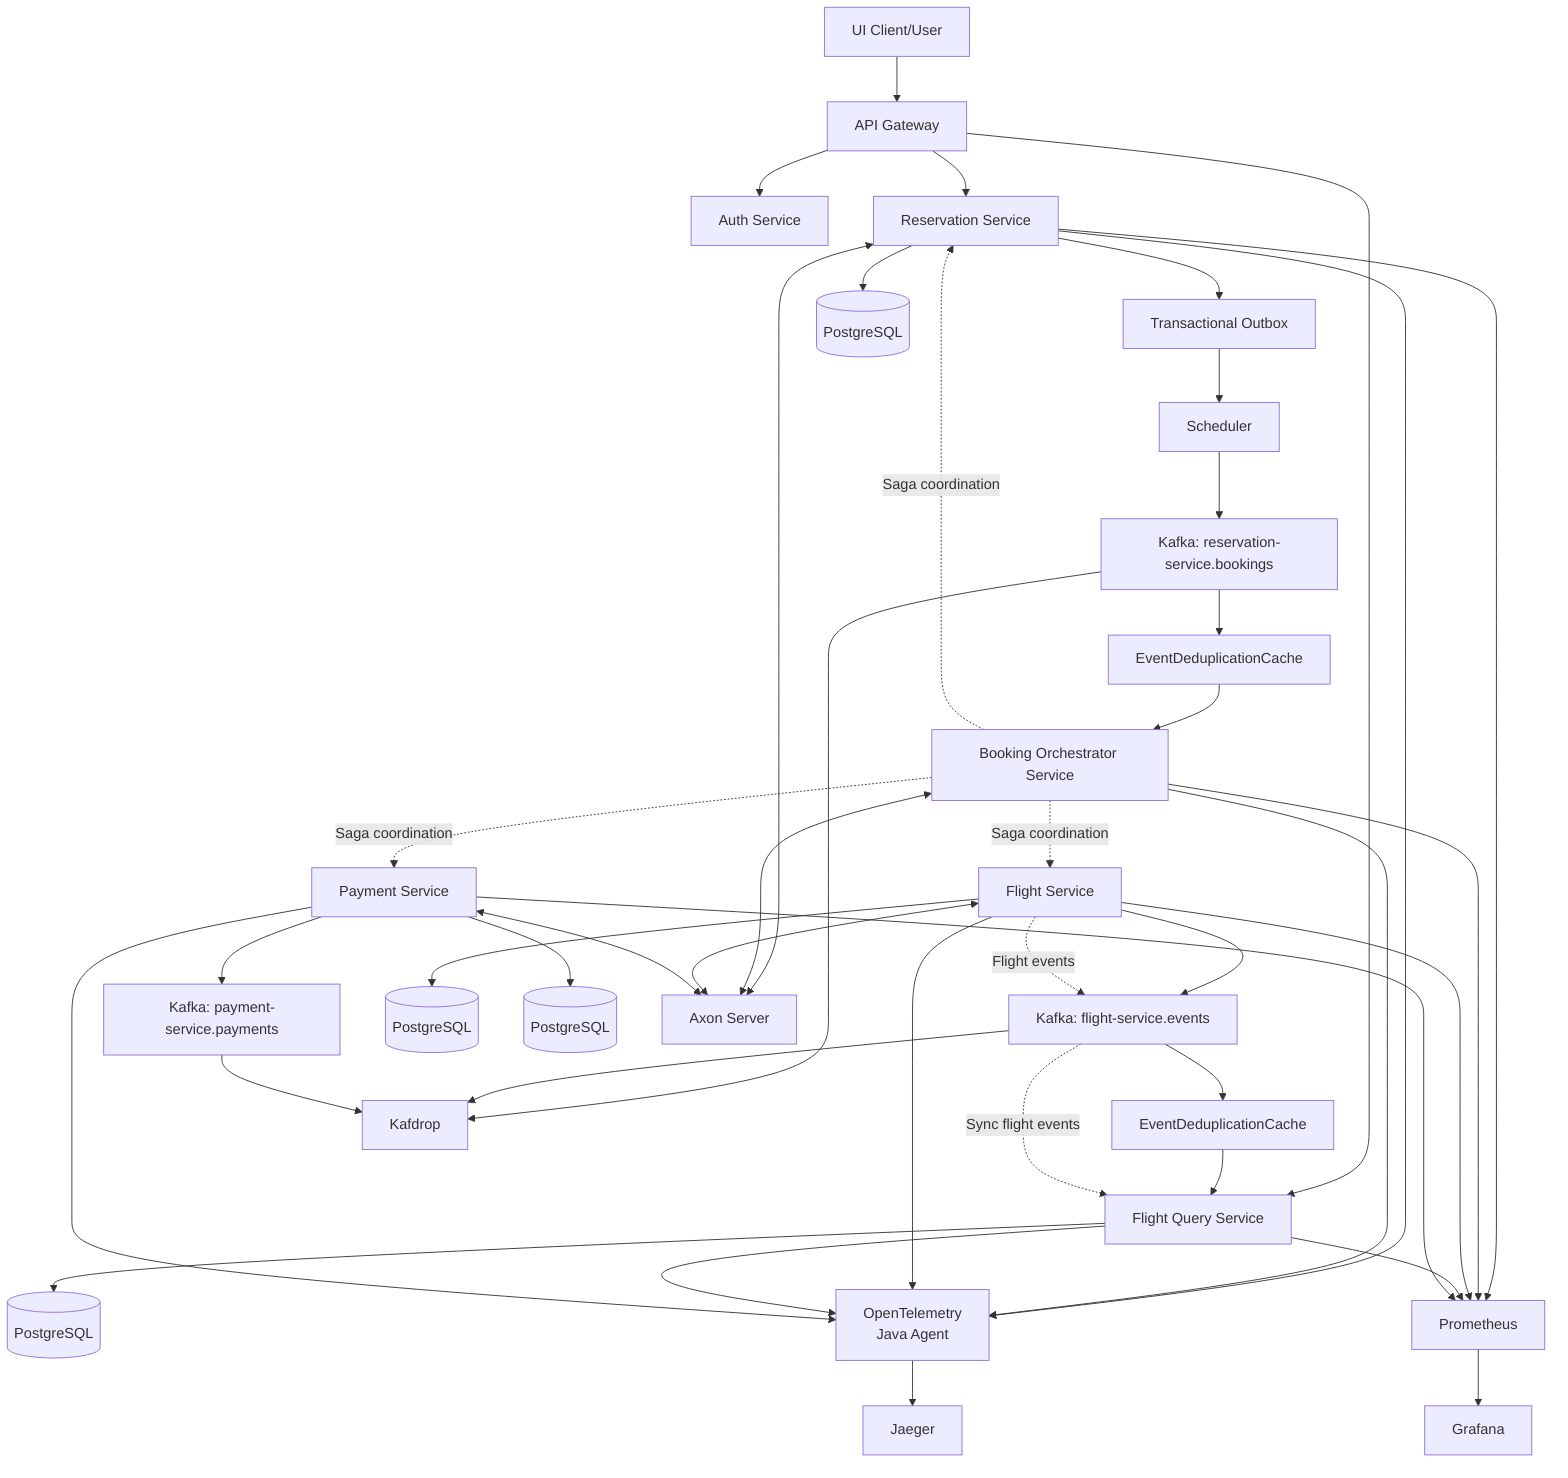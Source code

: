 graph TD
UI[UI Client/User] --> GW[API Gateway]

GW --> AUTH[Auth Service]
GW --> RES[Reservation Service]
GW --> FQ[Flight Query Service]

RES --> TOB[Transactional Outbox]
TOB --> SCH[Scheduler]

SCH --> KAFKA_RES_TOPIC[Kafka: reservation-service.bookings]
KAFKA_RES_TOPIC --> EDC1[EventDeduplicationCache]
EDC1 --> ORC[Booking Orchestrator Service]

%%ORC --> FLIGHT[Flight Service]
%%ORC --> PAY[Payment Service]

FLIGHT[Flight Service] --> KAFKA_FLIGHT_TOPIC[Kafka: flight-service.events]
KAFKA_FLIGHT_TOPIC --> EDC2[EventDeduplicationCache]
EDC2 --> FQ

PAY[Payment Service] --> KAFKA_PAYMENT_TOPIC[Kafka: payment-service.payments]

%% Databases
RES --> PGRES[(PostgreSQL)]
%%ORC --> PGBOOK[(PostgreSQL)]
FLIGHT --> PGFLIGHT[(PostgreSQL)]
FQ --> PGQUERY[(PostgreSQL)]
PAY --> PGPAY[(PostgreSQL)]

%% Axon Server
RES <--> AXON[Axon Server]
ORC <--> AXON
FLIGHT <--> AXON
PAY <--> AXON

%% Tracing
RES --> OTEL[OpenTelemetry<br/>Java Agent]
ORC --> OTEL
FLIGHT --> OTEL
FQ --> OTEL
PAY --> OTEL

%% Monitoring
RES --> PROM[Prometheus]
ORC --> PROM
FLIGHT --> PROM
FQ --> PROM
PAY --> PROM
PROM --> GRAF[Grafana]

OTEL --> JAEGER[Jaeger]

%% Kafka UI
KAFKA_RES_TOPIC     --> KAFDROP[Kafdrop]
KAFKA_FLIGHT_TOPIC  --> KAFDROP
KAFKA_PAYMENT_TOPIC --> KAFDROP

%% Saga Pattern
ORC -.->|Saga coordination| FLIGHT
ORC -.->|Saga coordination| PAY
ORC -.->|Saga coordination| RES

%% Event Flow
FLIGHT -.->|Flight events| KAFKA_FLIGHT_TOPIC
KAFKA_FLIGHT_TOPIC -.->|Sync flight events| FQ